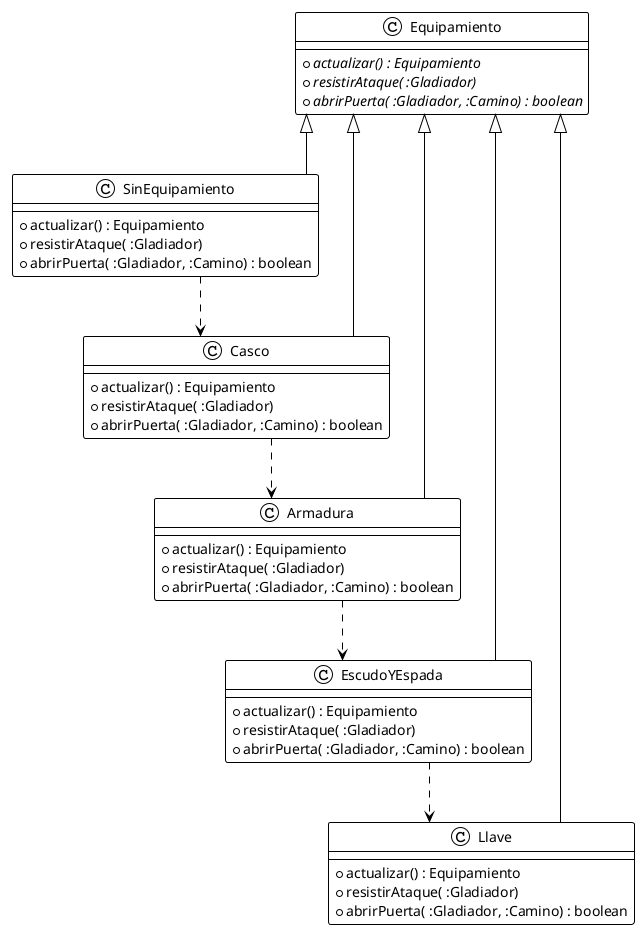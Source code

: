 @startuml
!theme plain
skinparam groupInheritance 1
skinparam linetype ortho

Equipamiento <|-- SinEquipamiento
Equipamiento <|-- Casco
Equipamiento <|-- Armadura
Equipamiento <|-- EscudoYEspada
Equipamiento <|-- Llave

SinEquipamiento ..> Casco
Casco ..> Armadura
Armadura ..> EscudoYEspada
EscudoYEspada ..> Llave

Class Equipamiento{
    + {abstract} actualizar() : Equipamiento
    + {abstract} resistirAtaque( :Gladiador)
    + {abstract} abrirPuerta( :Gladiador, :Camino) : boolean
}

class SinEquipamiento{
    + actualizar() : Equipamiento
    + resistirAtaque( :Gladiador)
    + abrirPuerta( :Gladiador, :Camino) : boolean
}

class Casco{
    + actualizar() : Equipamiento
    + resistirAtaque( :Gladiador)
    + abrirPuerta( :Gladiador, :Camino) : boolean
}

class Armadura{
    + actualizar() : Equipamiento
    + resistirAtaque( :Gladiador)
    + abrirPuerta( :Gladiador, :Camino) : boolean
}

class EscudoYEspada{
    + actualizar() : Equipamiento
    + resistirAtaque( :Gladiador)
    + abrirPuerta( :Gladiador, :Camino) : boolean
}

class Llave {
    + actualizar() : Equipamiento
    + resistirAtaque( :Gladiador)
    + abrirPuerta( :Gladiador, :Camino) : boolean
}


@enduml